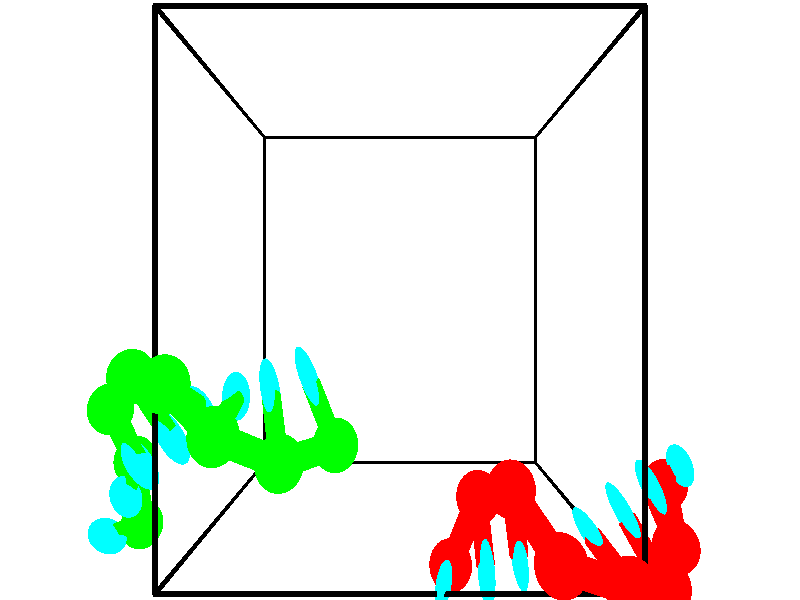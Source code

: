 // switches for output
#declare DRAW_BASES = 1; // possible values are 0, 1; only relevant for DNA ribbons
#declare DRAW_BASES_TYPE = 3; // possible values are 1, 2, 3; only relevant for DNA ribbons
#declare DRAW_FOG = 0; // set to 1 to enable fog

#include "colors.inc"

#include "transforms.inc"
background { rgb <1, 1, 1>}

#default {
   normal{
       ripples 0.25
       frequency 0.20
       turbulence 0.2
       lambda 5
   }
	finish {
		phong 0.1
		phong_size 40.
	}
}

// original window dimensions: 1024x640


// camera settings

camera {
	sky <-0, 1, 0>
	up <-0, 1, 0>
	right 1.6 * <1, 0, 0>
	location <2.5, 2.5, 11.1562>
	look_at <2.5, 2.5, 2.5>
	direction <0, 0, -8.6562>
	angle 67.0682
}


# declare cpy_camera_pos = <2.5, 2.5, 11.1562>;
# if (DRAW_FOG = 1)
fog {
	fog_type 2
	up vnormalize(cpy_camera_pos)
	color rgbt<1,1,1,0.3>
	distance 1e-5
	fog_alt 3e-3
	fog_offset 4
}
# end


// LIGHTS

# declare lum = 6;
global_settings {
	ambient_light rgb lum * <0.05, 0.05, 0.05>
	max_trace_level 15
}# declare cpy_direct_light_amount = 0.25;
light_source
{	1000 * <-1, -1, 1>,
	rgb lum * cpy_direct_light_amount
	parallel
}

light_source
{	1000 * <1, 1, -1>,
	rgb lum * cpy_direct_light_amount
	parallel
}

// strand 0

// nucleotide -1

// particle -1
sphere {
	<3.093950, -0.091688, 4.075256> 0.250000
	pigment { color rgbt <1,0,0,0> }
	no_shadow
}
cylinder {
	<3.019711, -0.043610, 4.465355>,  <2.975167, -0.014762, 4.699414>, 0.100000
	pigment { color rgbt <1,0,0,0> }
	no_shadow
}
cylinder {
	<3.019711, -0.043610, 4.465355>,  <3.093950, -0.091688, 4.075256>, 0.100000
	pigment { color rgbt <1,0,0,0> }
	no_shadow
}

// particle -1
sphere {
	<3.019711, -0.043610, 4.465355> 0.100000
	pigment { color rgbt <1,0,0,0> }
	no_shadow
}
sphere {
	0, 1
	scale<0.080000,0.200000,0.300000>
	matrix <0.969405, -0.139860, 0.201724,
		0.160645, 0.982849, -0.090562,
		-0.185598, 0.120197, 0.975247,
		2.964031, -0.007551, 4.757929>
	pigment { color rgbt <0,1,1,0> }
	no_shadow
}
cylinder {
	<3.390195, 0.633740, 4.296167>,  <3.093950, -0.091688, 4.075256>, 0.130000
	pigment { color rgbt <1,0,0,0> }
	no_shadow
}

// nucleotide -1

// particle -1
sphere {
	<3.390195, 0.633740, 4.296167> 0.250000
	pigment { color rgbt <1,0,0,0> }
	no_shadow
}
cylinder {
	<3.405924, 0.323029, 4.547585>,  <3.415361, 0.136601, 4.698435>, 0.100000
	pigment { color rgbt <1,0,0,0> }
	no_shadow
}
cylinder {
	<3.405924, 0.323029, 4.547585>,  <3.390195, 0.633740, 4.296167>, 0.100000
	pigment { color rgbt <1,0,0,0> }
	no_shadow
}

// particle -1
sphere {
	<3.405924, 0.323029, 4.547585> 0.100000
	pigment { color rgbt <1,0,0,0> }
	no_shadow
}
sphere {
	0, 1
	scale<0.080000,0.200000,0.300000>
	matrix <0.994980, -0.027491, -0.096222,
		0.092022, 0.629172, 0.771799,
		0.039323, -0.776780, 0.628544,
		3.417721, 0.089995, 4.736148>
	pigment { color rgbt <0,1,1,0> }
	no_shadow
}
cylinder {
	<3.646844, 0.872252, 4.926198>,  <3.390195, 0.633740, 4.296167>, 0.130000
	pigment { color rgbt <1,0,0,0> }
	no_shadow
}

// nucleotide -1

// particle -1
sphere {
	<3.646844, 0.872252, 4.926198> 0.250000
	pigment { color rgbt <1,0,0,0> }
	no_shadow
}
cylinder {
	<3.715670, 0.490250, 4.829567>,  <3.756965, 0.261048, 4.771589>, 0.100000
	pigment { color rgbt <1,0,0,0> }
	no_shadow
}
cylinder {
	<3.715670, 0.490250, 4.829567>,  <3.646844, 0.872252, 4.926198>, 0.100000
	pigment { color rgbt <1,0,0,0> }
	no_shadow
}

// particle -1
sphere {
	<3.715670, 0.490250, 4.829567> 0.100000
	pigment { color rgbt <1,0,0,0> }
	no_shadow
}
sphere {
	0, 1
	scale<0.080000,0.200000,0.300000>
	matrix <0.984483, 0.175286, 0.008259,
		0.034457, -0.239248, 0.970347,
		0.172064, -0.955005, -0.241576,
		3.767289, 0.203748, 4.757094>
	pigment { color rgbt <0,1,1,0> }
	no_shadow
}
cylinder {
	<4.005216, 0.432993, 5.526264>,  <3.646844, 0.872252, 4.926198>, 0.130000
	pigment { color rgbt <1,0,0,0> }
	no_shadow
}

// nucleotide -1

// particle -1
sphere {
	<4.005216, 0.432993, 5.526264> 0.250000
	pigment { color rgbt <1,0,0,0> }
	no_shadow
}
cylinder {
	<4.053066, 0.362068, 5.135521>,  <4.081777, 0.319513, 4.901075>, 0.100000
	pigment { color rgbt <1,0,0,0> }
	no_shadow
}
cylinder {
	<4.053066, 0.362068, 5.135521>,  <4.005216, 0.432993, 5.526264>, 0.100000
	pigment { color rgbt <1,0,0,0> }
	no_shadow
}

// particle -1
sphere {
	<4.053066, 0.362068, 5.135521> 0.100000
	pigment { color rgbt <1,0,0,0> }
	no_shadow
}
sphere {
	0, 1
	scale<0.080000,0.200000,0.300000>
	matrix <0.912059, 0.408335, 0.037574,
		0.392223, -0.895446, 0.210566,
		0.119626, -0.177311, -0.976857,
		4.088954, 0.308875, 4.842463>
	pigment { color rgbt <0,1,1,0> }
	no_shadow
}
cylinder {
	<4.707357, 0.205407, 5.403841>,  <4.005216, 0.432993, 5.526264>, 0.130000
	pigment { color rgbt <1,0,0,0> }
	no_shadow
}

// nucleotide -1

// particle -1
sphere {
	<4.707357, 0.205407, 5.403841> 0.250000
	pigment { color rgbt <1,0,0,0> }
	no_shadow
}
cylinder {
	<4.592953, 0.344337, 5.046616>,  <4.524310, 0.427696, 4.832280>, 0.100000
	pigment { color rgbt <1,0,0,0> }
	no_shadow
}
cylinder {
	<4.592953, 0.344337, 5.046616>,  <4.707357, 0.205407, 5.403841>, 0.100000
	pigment { color rgbt <1,0,0,0> }
	no_shadow
}

// particle -1
sphere {
	<4.592953, 0.344337, 5.046616> 0.100000
	pigment { color rgbt <1,0,0,0> }
	no_shadow
}
sphere {
	0, 1
	scale<0.080000,0.200000,0.300000>
	matrix <0.849344, 0.523382, -0.068458,
		0.443637, -0.778098, -0.444692,
		-0.286011, 0.347326, -0.893064,
		4.507150, 0.448535, 4.778697>
	pigment { color rgbt <0,1,1,0> }
	no_shadow
}
cylinder {
	<5.236568, 0.037677, 4.922101>,  <4.707357, 0.205407, 5.403841>, 0.130000
	pigment { color rgbt <1,0,0,0> }
	no_shadow
}

// nucleotide -1

// particle -1
sphere {
	<5.236568, 0.037677, 4.922101> 0.250000
	pigment { color rgbt <1,0,0,0> }
	no_shadow
}
cylinder {
	<5.054474, 0.349449, 4.749939>,  <4.945217, 0.536512, 4.646642>, 0.100000
	pigment { color rgbt <1,0,0,0> }
	no_shadow
}
cylinder {
	<5.054474, 0.349449, 4.749939>,  <5.236568, 0.037677, 4.922101>, 0.100000
	pigment { color rgbt <1,0,0,0> }
	no_shadow
}

// particle -1
sphere {
	<5.054474, 0.349449, 4.749939> 0.100000
	pigment { color rgbt <1,0,0,0> }
	no_shadow
}
sphere {
	0, 1
	scale<0.080000,0.200000,0.300000>
	matrix <0.861786, 0.507224, 0.007039,
		0.223799, -0.367713, -0.902608,
		-0.455236, 0.779430, -0.430405,
		4.917903, 0.583278, 4.620817>
	pigment { color rgbt <0,1,1,0> }
	no_shadow
}
cylinder {
	<5.622004, 0.172844, 4.327860>,  <5.236568, 0.037677, 4.922101>, 0.130000
	pigment { color rgbt <1,0,0,0> }
	no_shadow
}

// nucleotide -1

// particle -1
sphere {
	<5.622004, 0.172844, 4.327860> 0.250000
	pigment { color rgbt <1,0,0,0> }
	no_shadow
}
cylinder {
	<5.426983, 0.513657, 4.404106>,  <5.309970, 0.718144, 4.449854>, 0.100000
	pigment { color rgbt <1,0,0,0> }
	no_shadow
}
cylinder {
	<5.426983, 0.513657, 4.404106>,  <5.622004, 0.172844, 4.327860>, 0.100000
	pigment { color rgbt <1,0,0,0> }
	no_shadow
}

// particle -1
sphere {
	<5.426983, 0.513657, 4.404106> 0.100000
	pigment { color rgbt <1,0,0,0> }
	no_shadow
}
sphere {
	0, 1
	scale<0.080000,0.200000,0.300000>
	matrix <0.859570, 0.506699, -0.066298,
		-0.153073, 0.131524, -0.979423,
		-0.487553, 0.852031, 0.190616,
		5.280717, 0.769266, 4.461291>
	pigment { color rgbt <0,1,1,0> }
	no_shadow
}
cylinder {
	<5.746986, 0.624682, 3.773557>,  <5.622004, 0.172844, 4.327860>, 0.130000
	pigment { color rgbt <1,0,0,0> }
	no_shadow
}

// nucleotide -1

// particle -1
sphere {
	<5.746986, 0.624682, 3.773557> 0.250000
	pigment { color rgbt <1,0,0,0> }
	no_shadow
}
cylinder {
	<5.685272, 0.810612, 4.122299>,  <5.648243, 0.922170, 4.331545>, 0.100000
	pigment { color rgbt <1,0,0,0> }
	no_shadow
}
cylinder {
	<5.685272, 0.810612, 4.122299>,  <5.746986, 0.624682, 3.773557>, 0.100000
	pigment { color rgbt <1,0,0,0> }
	no_shadow
}

// particle -1
sphere {
	<5.685272, 0.810612, 4.122299> 0.100000
	pigment { color rgbt <1,0,0,0> }
	no_shadow
}
sphere {
	0, 1
	scale<0.080000,0.200000,0.300000>
	matrix <0.913168, 0.404017, -0.053803,
		-0.377254, 0.787850, -0.486797,
		-0.154286, 0.464825, 0.871856,
		5.638987, 0.950059, 4.383856>
	pigment { color rgbt <0,1,1,0> }
	no_shadow
}
// strand 1

// nucleotide -1

// particle -1
sphere {
	<1.789154, 1.167914, 4.506909> 0.250000
	pigment { color rgbt <0,1,0,0> }
	no_shadow
}
cylinder {
	<1.627254, 1.530350, 4.556190>,  <1.530114, 1.747811, 4.585759>, 0.100000
	pigment { color rgbt <0,1,0,0> }
	no_shadow
}
cylinder {
	<1.627254, 1.530350, 4.556190>,  <1.789154, 1.167914, 4.506909>, 0.100000
	pigment { color rgbt <0,1,0,0> }
	no_shadow
}

// particle -1
sphere {
	<1.627254, 1.530350, 4.556190> 0.100000
	pigment { color rgbt <0,1,0,0> }
	no_shadow
}
sphere {
	0, 1
	scale<0.080000,0.200000,0.300000>
	matrix <-0.914052, -0.397033, -0.082912,
		-0.026210, -0.146172, 0.988912,
		-0.404750, 0.906090, 0.123203,
		1.505829, 1.802177, 4.593151>
	pigment { color rgbt <0,1,1,0> }
	no_shadow
}
cylinder {
	<1.270169, 1.111512, 5.005433>,  <1.789154, 1.167914, 4.506909>, 0.130000
	pigment { color rgbt <0,1,0,0> }
	no_shadow
}

// nucleotide -1

// particle -1
sphere {
	<1.270169, 1.111512, 5.005433> 0.250000
	pigment { color rgbt <0,1,0,0> }
	no_shadow
}
cylinder {
	<1.176019, 1.448624, 4.811806>,  <1.119529, 1.650891, 4.695629>, 0.100000
	pigment { color rgbt <0,1,0,0> }
	no_shadow
}
cylinder {
	<1.176019, 1.448624, 4.811806>,  <1.270169, 1.111512, 5.005433>, 0.100000
	pigment { color rgbt <0,1,0,0> }
	no_shadow
}

// particle -1
sphere {
	<1.176019, 1.448624, 4.811806> 0.100000
	pigment { color rgbt <0,1,0,0> }
	no_shadow
}
sphere {
	0, 1
	scale<0.080000,0.200000,0.300000>
	matrix <-0.946264, -0.312369, -0.083730,
		-0.221774, 0.438348, 0.871015,
		-0.235375, 0.842779, -0.484069,
		1.105407, 1.701457, 4.666585>
	pigment { color rgbt <0,1,1,0> }
	no_shadow
}
cylinder {
	<0.671463, 1.384053, 5.241787>,  <1.270169, 1.111512, 5.005433>, 0.130000
	pigment { color rgbt <0,1,0,0> }
	no_shadow
}

// nucleotide -1

// particle -1
sphere {
	<0.671463, 1.384053, 5.241787> 0.250000
	pigment { color rgbt <0,1,0,0> }
	no_shadow
}
cylinder {
	<0.700222, 1.524750, 4.868454>,  <0.717478, 1.609168, 4.644454>, 0.100000
	pigment { color rgbt <0,1,0,0> }
	no_shadow
}
cylinder {
	<0.700222, 1.524750, 4.868454>,  <0.671463, 1.384053, 5.241787>, 0.100000
	pigment { color rgbt <0,1,0,0> }
	no_shadow
}

// particle -1
sphere {
	<0.700222, 1.524750, 4.868454> 0.100000
	pigment { color rgbt <0,1,0,0> }
	no_shadow
}
sphere {
	0, 1
	scale<0.080000,0.200000,0.300000>
	matrix <-0.919825, -0.338461, -0.198412,
		-0.385686, 0.872767, 0.299205,
		0.071898, 0.351741, -0.933332,
		0.721792, 1.630272, 4.588454>
	pigment { color rgbt <0,1,1,0> }
	no_shadow
}
cylinder {
	<0.143973, 1.797603, 5.128561>,  <0.671463, 1.384053, 5.241787>, 0.130000
	pigment { color rgbt <0,1,0,0> }
	no_shadow
}

// nucleotide -1

// particle -1
sphere {
	<0.143973, 1.797603, 5.128561> 0.250000
	pigment { color rgbt <0,1,0,0> }
	no_shadow
}
cylinder {
	<0.233121, 1.637016, 4.773224>,  <0.286610, 1.540664, 4.560021>, 0.100000
	pigment { color rgbt <0,1,0,0> }
	no_shadow
}
cylinder {
	<0.233121, 1.637016, 4.773224>,  <0.143973, 1.797603, 5.128561>, 0.100000
	pigment { color rgbt <0,1,0,0> }
	no_shadow
}

// particle -1
sphere {
	<0.233121, 1.637016, 4.773224> 0.100000
	pigment { color rgbt <0,1,0,0> }
	no_shadow
}
sphere {
	0, 1
	scale<0.080000,0.200000,0.300000>
	matrix <-0.886710, -0.462125, -0.013613,
		-0.405060, 0.790737, -0.458979,
		0.222870, -0.401467, -0.888343,
		0.299982, 1.516576, 4.506721>
	pigment { color rgbt <0,1,1,0> }
	no_shadow
}
cylinder {
	<-0.413450, 1.806790, 4.603808>,  <0.143973, 1.797603, 5.128561>, 0.130000
	pigment { color rgbt <0,1,0,0> }
	no_shadow
}

// nucleotide -1

// particle -1
sphere {
	<-0.413450, 1.806790, 4.603808> 0.250000
	pigment { color rgbt <0,1,0,0> }
	no_shadow
}
cylinder {
	<-0.198267, 1.479042, 4.524574>,  <-0.069157, 1.282394, 4.477034>, 0.100000
	pigment { color rgbt <0,1,0,0> }
	no_shadow
}
cylinder {
	<-0.198267, 1.479042, 4.524574>,  <-0.413450, 1.806790, 4.603808>, 0.100000
	pigment { color rgbt <0,1,0,0> }
	no_shadow
}

// particle -1
sphere {
	<-0.198267, 1.479042, 4.524574> 0.100000
	pigment { color rgbt <0,1,0,0> }
	no_shadow
}
sphere {
	0, 1
	scale<0.080000,0.200000,0.300000>
	matrix <-0.840712, -0.504296, -0.197202,
		0.061688, 0.272617, -0.960143,
		0.537957, -0.819369, -0.198084,
		-0.036880, 1.233231, 4.465149>
	pigment { color rgbt <0,1,1,0> }
	no_shadow
}
cylinder {
	<-0.865849, 1.444260, 4.128748>,  <-0.413450, 1.806790, 4.603808>, 0.130000
	pigment { color rgbt <0,1,0,0> }
	no_shadow
}

// nucleotide -1

// particle -1
sphere {
	<-0.865849, 1.444260, 4.128748> 0.250000
	pigment { color rgbt <0,1,0,0> }
	no_shadow
}
cylinder {
	<-0.610831, 1.170235, 4.269730>,  <-0.457821, 1.005819, 4.354319>, 0.100000
	pigment { color rgbt <0,1,0,0> }
	no_shadow
}
cylinder {
	<-0.610831, 1.170235, 4.269730>,  <-0.865849, 1.444260, 4.128748>, 0.100000
	pigment { color rgbt <0,1,0,0> }
	no_shadow
}

// particle -1
sphere {
	<-0.610831, 1.170235, 4.269730> 0.100000
	pigment { color rgbt <0,1,0,0> }
	no_shadow
}
sphere {
	0, 1
	scale<0.080000,0.200000,0.300000>
	matrix <-0.673691, -0.717672, -0.176315,
		0.373733, -0.125036, -0.919070,
		0.637545, -0.685065, 0.352454,
		-0.419568, 0.964715, 4.375466>
	pigment { color rgbt <0,1,1,0> }
	no_shadow
}
cylinder {
	<-0.808908, 0.827443, 3.603293>,  <-0.865849, 1.444260, 4.128748>, 0.130000
	pigment { color rgbt <0,1,0,0> }
	no_shadow
}

// nucleotide -1

// particle -1
sphere {
	<-0.808908, 0.827443, 3.603293> 0.250000
	pigment { color rgbt <0,1,0,0> }
	no_shadow
}
cylinder {
	<-0.708359, 0.713310, 3.973244>,  <-0.648030, 0.644831, 4.195214>, 0.100000
	pigment { color rgbt <0,1,0,0> }
	no_shadow
}
cylinder {
	<-0.708359, 0.713310, 3.973244>,  <-0.808908, 0.827443, 3.603293>, 0.100000
	pigment { color rgbt <0,1,0,0> }
	no_shadow
}

// particle -1
sphere {
	<-0.708359, 0.713310, 3.973244> 0.100000
	pigment { color rgbt <0,1,0,0> }
	no_shadow
}
sphere {
	0, 1
	scale<0.080000,0.200000,0.300000>
	matrix <-0.658575, -0.750675, -0.052595,
		0.709289, -0.595880, -0.376611,
		0.251372, -0.285332, 0.924877,
		-0.632948, 0.627711, 4.250707>
	pigment { color rgbt <0,1,1,0> }
	no_shadow
}
cylinder {
	<-0.755232, 0.140998, 3.539267>,  <-0.808908, 0.827443, 3.603293>, 0.130000
	pigment { color rgbt <0,1,0,0> }
	no_shadow
}

// nucleotide -1

// particle -1
sphere {
	<-0.755232, 0.140998, 3.539267> 0.250000
	pigment { color rgbt <0,1,0,0> }
	no_shadow
}
cylinder {
	<-0.812710, 0.199234, 3.930809>,  <-0.847196, 0.234176, 4.165734>, 0.100000
	pigment { color rgbt <0,1,0,0> }
	no_shadow
}
cylinder {
	<-0.812710, 0.199234, 3.930809>,  <-0.755232, 0.140998, 3.539267>, 0.100000
	pigment { color rgbt <0,1,0,0> }
	no_shadow
}

// particle -1
sphere {
	<-0.812710, 0.199234, 3.930809> 0.100000
	pigment { color rgbt <0,1,0,0> }
	no_shadow
}
sphere {
	0, 1
	scale<0.080000,0.200000,0.300000>
	matrix <-0.734324, -0.678765, -0.006842,
		0.663416, -0.719779, 0.204445,
		-0.143695, 0.145590, 0.978854,
		-0.855818, 0.242911, 4.224465>
	pigment { color rgbt <0,1,1,0> }
	no_shadow
}
// box output
cylinder {
	<0.000000, 0.000000, 0.000000>,  <5.000000, 0.000000, 0.000000>, 0.025000
	pigment { color rgbt <0,0,0,0> }
	no_shadow
}
cylinder {
	<0.000000, 0.000000, 0.000000>,  <0.000000, 5.000000, 0.000000>, 0.025000
	pigment { color rgbt <0,0,0,0> }
	no_shadow
}
cylinder {
	<0.000000, 0.000000, 0.000000>,  <0.000000, 0.000000, 5.000000>, 0.025000
	pigment { color rgbt <0,0,0,0> }
	no_shadow
}
cylinder {
	<5.000000, 5.000000, 5.000000>,  <0.000000, 5.000000, 5.000000>, 0.025000
	pigment { color rgbt <0,0,0,0> }
	no_shadow
}
cylinder {
	<5.000000, 5.000000, 5.000000>,  <5.000000, 0.000000, 5.000000>, 0.025000
	pigment { color rgbt <0,0,0,0> }
	no_shadow
}
cylinder {
	<5.000000, 5.000000, 5.000000>,  <5.000000, 5.000000, 0.000000>, 0.025000
	pigment { color rgbt <0,0,0,0> }
	no_shadow
}
cylinder {
	<0.000000, 0.000000, 5.000000>,  <0.000000, 5.000000, 5.000000>, 0.025000
	pigment { color rgbt <0,0,0,0> }
	no_shadow
}
cylinder {
	<0.000000, 0.000000, 5.000000>,  <5.000000, 0.000000, 5.000000>, 0.025000
	pigment { color rgbt <0,0,0,0> }
	no_shadow
}
cylinder {
	<5.000000, 5.000000, 0.000000>,  <0.000000, 5.000000, 0.000000>, 0.025000
	pigment { color rgbt <0,0,0,0> }
	no_shadow
}
cylinder {
	<5.000000, 5.000000, 0.000000>,  <5.000000, 0.000000, 0.000000>, 0.025000
	pigment { color rgbt <0,0,0,0> }
	no_shadow
}
cylinder {
	<5.000000, 0.000000, 5.000000>,  <5.000000, 0.000000, 0.000000>, 0.025000
	pigment { color rgbt <0,0,0,0> }
	no_shadow
}
cylinder {
	<0.000000, 5.000000, 0.000000>,  <0.000000, 5.000000, 5.000000>, 0.025000
	pigment { color rgbt <0,0,0,0> }
	no_shadow
}
// end of box output
